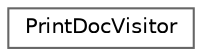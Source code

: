 digraph "Graphical Class Hierarchy"
{
 // INTERACTIVE_SVG=YES
 // LATEX_PDF_SIZE
  bgcolor="transparent";
  edge [fontname=Helvetica,fontsize=10,labelfontname=Helvetica,labelfontsize=10];
  node [fontname=Helvetica,fontsize=10,shape=box,height=0.2,width=0.4];
  rankdir="LR";
  Node0 [label="PrintDocVisitor",height=0.2,width=0.4,color="grey40", fillcolor="white", style="filled",URL="$d3/d43/class_print_doc_visitor.html",tooltip=" "];
}
